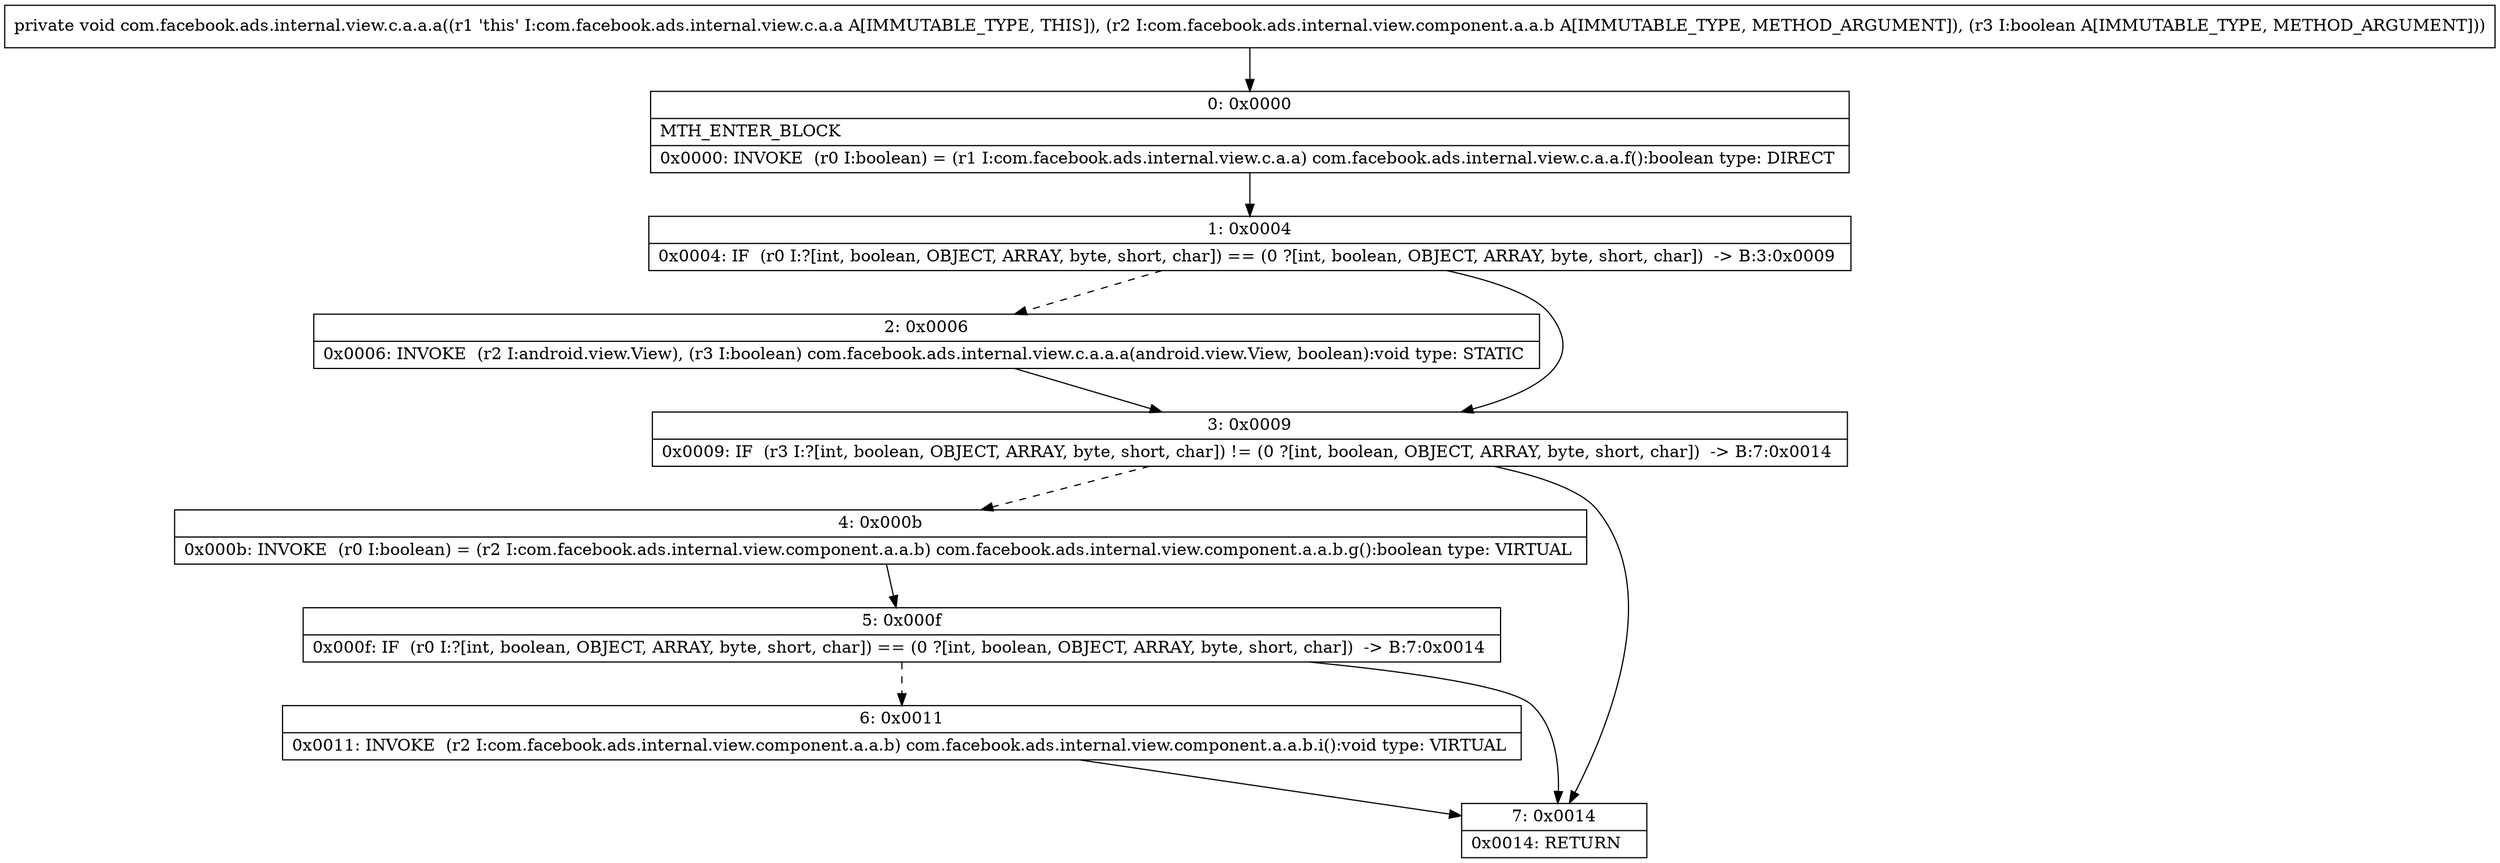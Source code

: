 digraph "CFG forcom.facebook.ads.internal.view.c.a.a.a(Lcom\/facebook\/ads\/internal\/view\/component\/a\/a\/b;Z)V" {
Node_0 [shape=record,label="{0\:\ 0x0000|MTH_ENTER_BLOCK\l|0x0000: INVOKE  (r0 I:boolean) = (r1 I:com.facebook.ads.internal.view.c.a.a) com.facebook.ads.internal.view.c.a.a.f():boolean type: DIRECT \l}"];
Node_1 [shape=record,label="{1\:\ 0x0004|0x0004: IF  (r0 I:?[int, boolean, OBJECT, ARRAY, byte, short, char]) == (0 ?[int, boolean, OBJECT, ARRAY, byte, short, char])  \-\> B:3:0x0009 \l}"];
Node_2 [shape=record,label="{2\:\ 0x0006|0x0006: INVOKE  (r2 I:android.view.View), (r3 I:boolean) com.facebook.ads.internal.view.c.a.a.a(android.view.View, boolean):void type: STATIC \l}"];
Node_3 [shape=record,label="{3\:\ 0x0009|0x0009: IF  (r3 I:?[int, boolean, OBJECT, ARRAY, byte, short, char]) != (0 ?[int, boolean, OBJECT, ARRAY, byte, short, char])  \-\> B:7:0x0014 \l}"];
Node_4 [shape=record,label="{4\:\ 0x000b|0x000b: INVOKE  (r0 I:boolean) = (r2 I:com.facebook.ads.internal.view.component.a.a.b) com.facebook.ads.internal.view.component.a.a.b.g():boolean type: VIRTUAL \l}"];
Node_5 [shape=record,label="{5\:\ 0x000f|0x000f: IF  (r0 I:?[int, boolean, OBJECT, ARRAY, byte, short, char]) == (0 ?[int, boolean, OBJECT, ARRAY, byte, short, char])  \-\> B:7:0x0014 \l}"];
Node_6 [shape=record,label="{6\:\ 0x0011|0x0011: INVOKE  (r2 I:com.facebook.ads.internal.view.component.a.a.b) com.facebook.ads.internal.view.component.a.a.b.i():void type: VIRTUAL \l}"];
Node_7 [shape=record,label="{7\:\ 0x0014|0x0014: RETURN   \l}"];
MethodNode[shape=record,label="{private void com.facebook.ads.internal.view.c.a.a.a((r1 'this' I:com.facebook.ads.internal.view.c.a.a A[IMMUTABLE_TYPE, THIS]), (r2 I:com.facebook.ads.internal.view.component.a.a.b A[IMMUTABLE_TYPE, METHOD_ARGUMENT]), (r3 I:boolean A[IMMUTABLE_TYPE, METHOD_ARGUMENT])) }"];
MethodNode -> Node_0;
Node_0 -> Node_1;
Node_1 -> Node_2[style=dashed];
Node_1 -> Node_3;
Node_2 -> Node_3;
Node_3 -> Node_4[style=dashed];
Node_3 -> Node_7;
Node_4 -> Node_5;
Node_5 -> Node_6[style=dashed];
Node_5 -> Node_7;
Node_6 -> Node_7;
}

